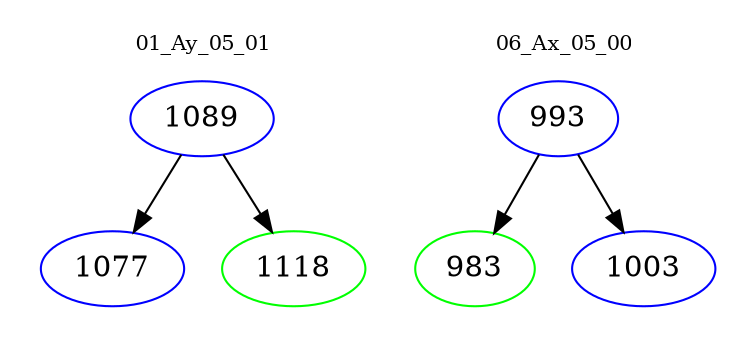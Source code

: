 digraph{
subgraph cluster_0 {
color = white
label = "01_Ay_05_01";
fontsize=10;
T0_1089 [label="1089", color="blue"]
T0_1089 -> T0_1077 [color="black"]
T0_1077 [label="1077", color="blue"]
T0_1089 -> T0_1118 [color="black"]
T0_1118 [label="1118", color="green"]
}
subgraph cluster_1 {
color = white
label = "06_Ax_05_00";
fontsize=10;
T1_993 [label="993", color="blue"]
T1_993 -> T1_983 [color="black"]
T1_983 [label="983", color="green"]
T1_993 -> T1_1003 [color="black"]
T1_1003 [label="1003", color="blue"]
}
}
